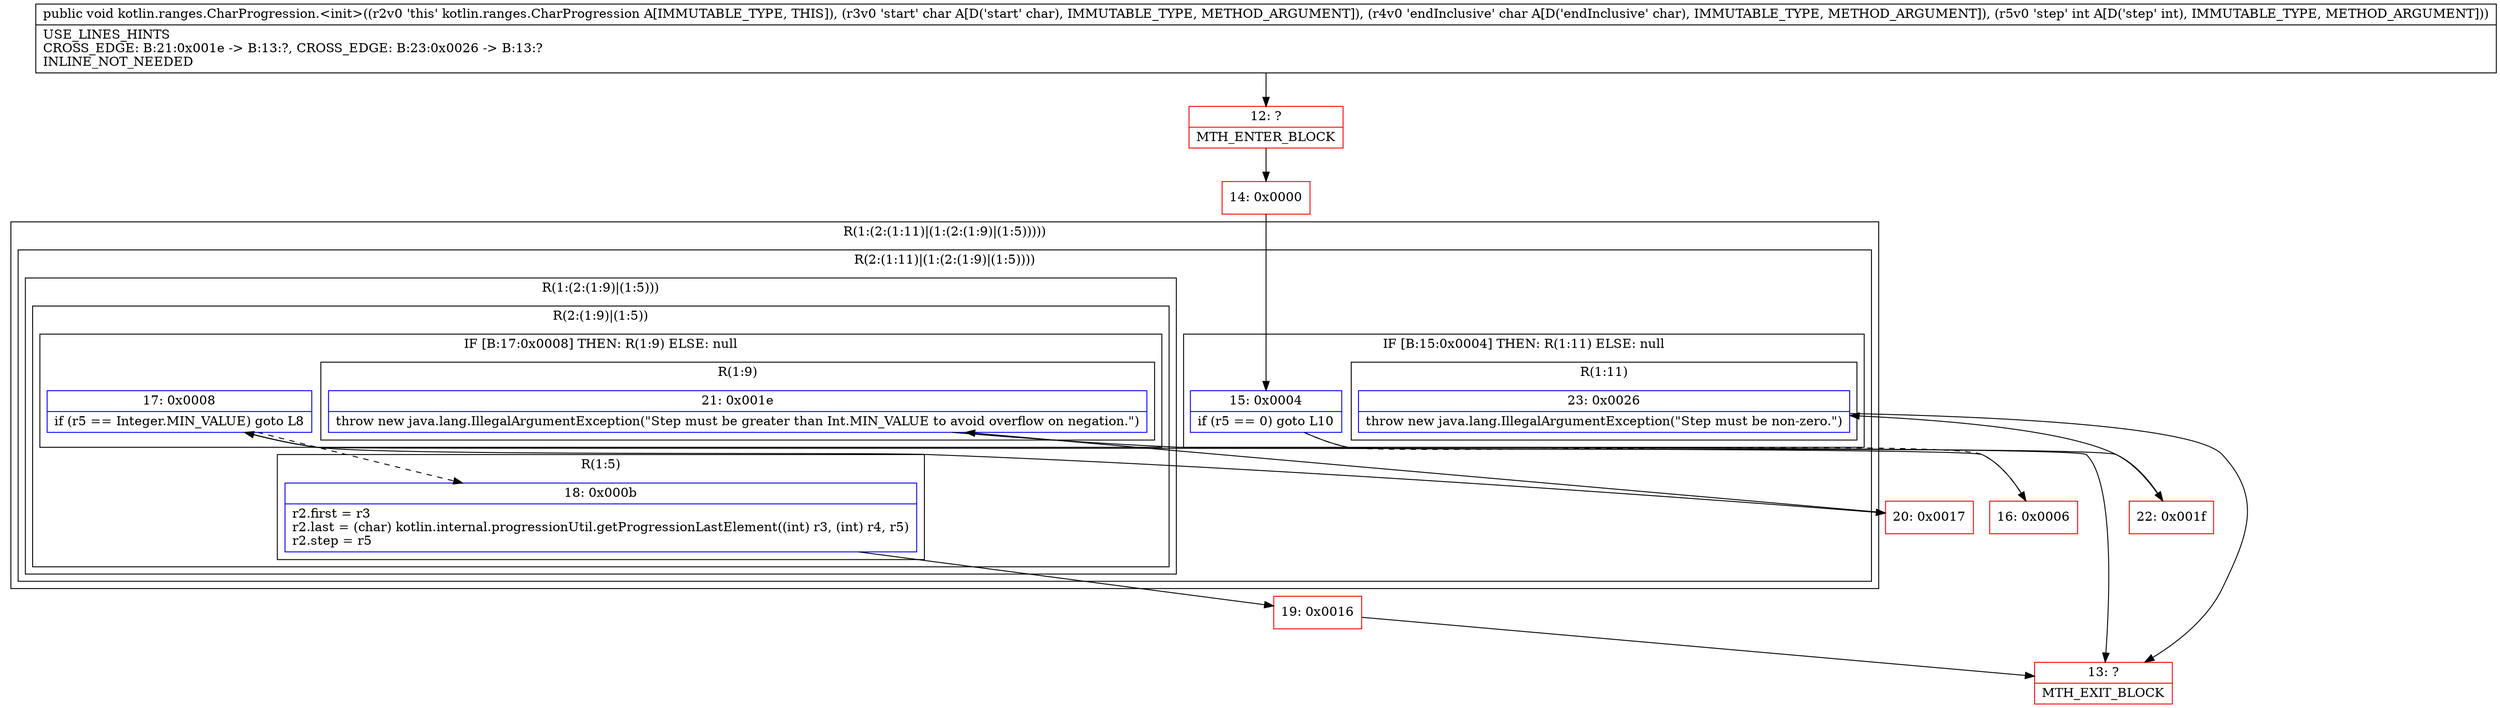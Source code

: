 digraph "CFG forkotlin.ranges.CharProgression.\<init\>(CCI)V" {
subgraph cluster_Region_1109800984 {
label = "R(1:(2:(1:11)|(1:(2:(1:9)|(1:5)))))";
node [shape=record,color=blue];
subgraph cluster_Region_319167793 {
label = "R(2:(1:11)|(1:(2:(1:9)|(1:5))))";
node [shape=record,color=blue];
subgraph cluster_IfRegion_951774125 {
label = "IF [B:15:0x0004] THEN: R(1:11) ELSE: null";
node [shape=record,color=blue];
Node_15 [shape=record,label="{15\:\ 0x0004|if (r5 == 0) goto L10\l}"];
subgraph cluster_Region_706259530 {
label = "R(1:11)";
node [shape=record,color=blue];
Node_23 [shape=record,label="{23\:\ 0x0026|throw new java.lang.IllegalArgumentException(\"Step must be non\-zero.\")\l}"];
}
}
subgraph cluster_Region_1502454249 {
label = "R(1:(2:(1:9)|(1:5)))";
node [shape=record,color=blue];
subgraph cluster_Region_2051129468 {
label = "R(2:(1:9)|(1:5))";
node [shape=record,color=blue];
subgraph cluster_IfRegion_357153562 {
label = "IF [B:17:0x0008] THEN: R(1:9) ELSE: null";
node [shape=record,color=blue];
Node_17 [shape=record,label="{17\:\ 0x0008|if (r5 == Integer.MIN_VALUE) goto L8\l}"];
subgraph cluster_Region_2053900547 {
label = "R(1:9)";
node [shape=record,color=blue];
Node_21 [shape=record,label="{21\:\ 0x001e|throw new java.lang.IllegalArgumentException(\"Step must be greater than Int.MIN_VALUE to avoid overflow on negation.\")\l}"];
}
}
subgraph cluster_Region_1314549070 {
label = "R(1:5)";
node [shape=record,color=blue];
Node_18 [shape=record,label="{18\:\ 0x000b|r2.first = r3\lr2.last = (char) kotlin.internal.progressionUtil.getProgressionLastElement((int) r3, (int) r4, r5)\lr2.step = r5\l}"];
}
}
}
}
}
Node_12 [shape=record,color=red,label="{12\:\ ?|MTH_ENTER_BLOCK\l}"];
Node_14 [shape=record,color=red,label="{14\:\ 0x0000}"];
Node_16 [shape=record,color=red,label="{16\:\ 0x0006}"];
Node_19 [shape=record,color=red,label="{19\:\ 0x0016}"];
Node_13 [shape=record,color=red,label="{13\:\ ?|MTH_EXIT_BLOCK\l}"];
Node_20 [shape=record,color=red,label="{20\:\ 0x0017}"];
Node_22 [shape=record,color=red,label="{22\:\ 0x001f}"];
MethodNode[shape=record,label="{public void kotlin.ranges.CharProgression.\<init\>((r2v0 'this' kotlin.ranges.CharProgression A[IMMUTABLE_TYPE, THIS]), (r3v0 'start' char A[D('start' char), IMMUTABLE_TYPE, METHOD_ARGUMENT]), (r4v0 'endInclusive' char A[D('endInclusive' char), IMMUTABLE_TYPE, METHOD_ARGUMENT]), (r5v0 'step' int A[D('step' int), IMMUTABLE_TYPE, METHOD_ARGUMENT]))  | USE_LINES_HINTS\lCROSS_EDGE: B:21:0x001e \-\> B:13:?, CROSS_EDGE: B:23:0x0026 \-\> B:13:?\lINLINE_NOT_NEEDED\l}"];
MethodNode -> Node_12;Node_15 -> Node_16[style=dashed];
Node_15 -> Node_22;
Node_23 -> Node_13;
Node_17 -> Node_18[style=dashed];
Node_17 -> Node_20;
Node_21 -> Node_13;
Node_18 -> Node_19;
Node_12 -> Node_14;
Node_14 -> Node_15;
Node_16 -> Node_17;
Node_19 -> Node_13;
Node_20 -> Node_21;
Node_22 -> Node_23;
}

